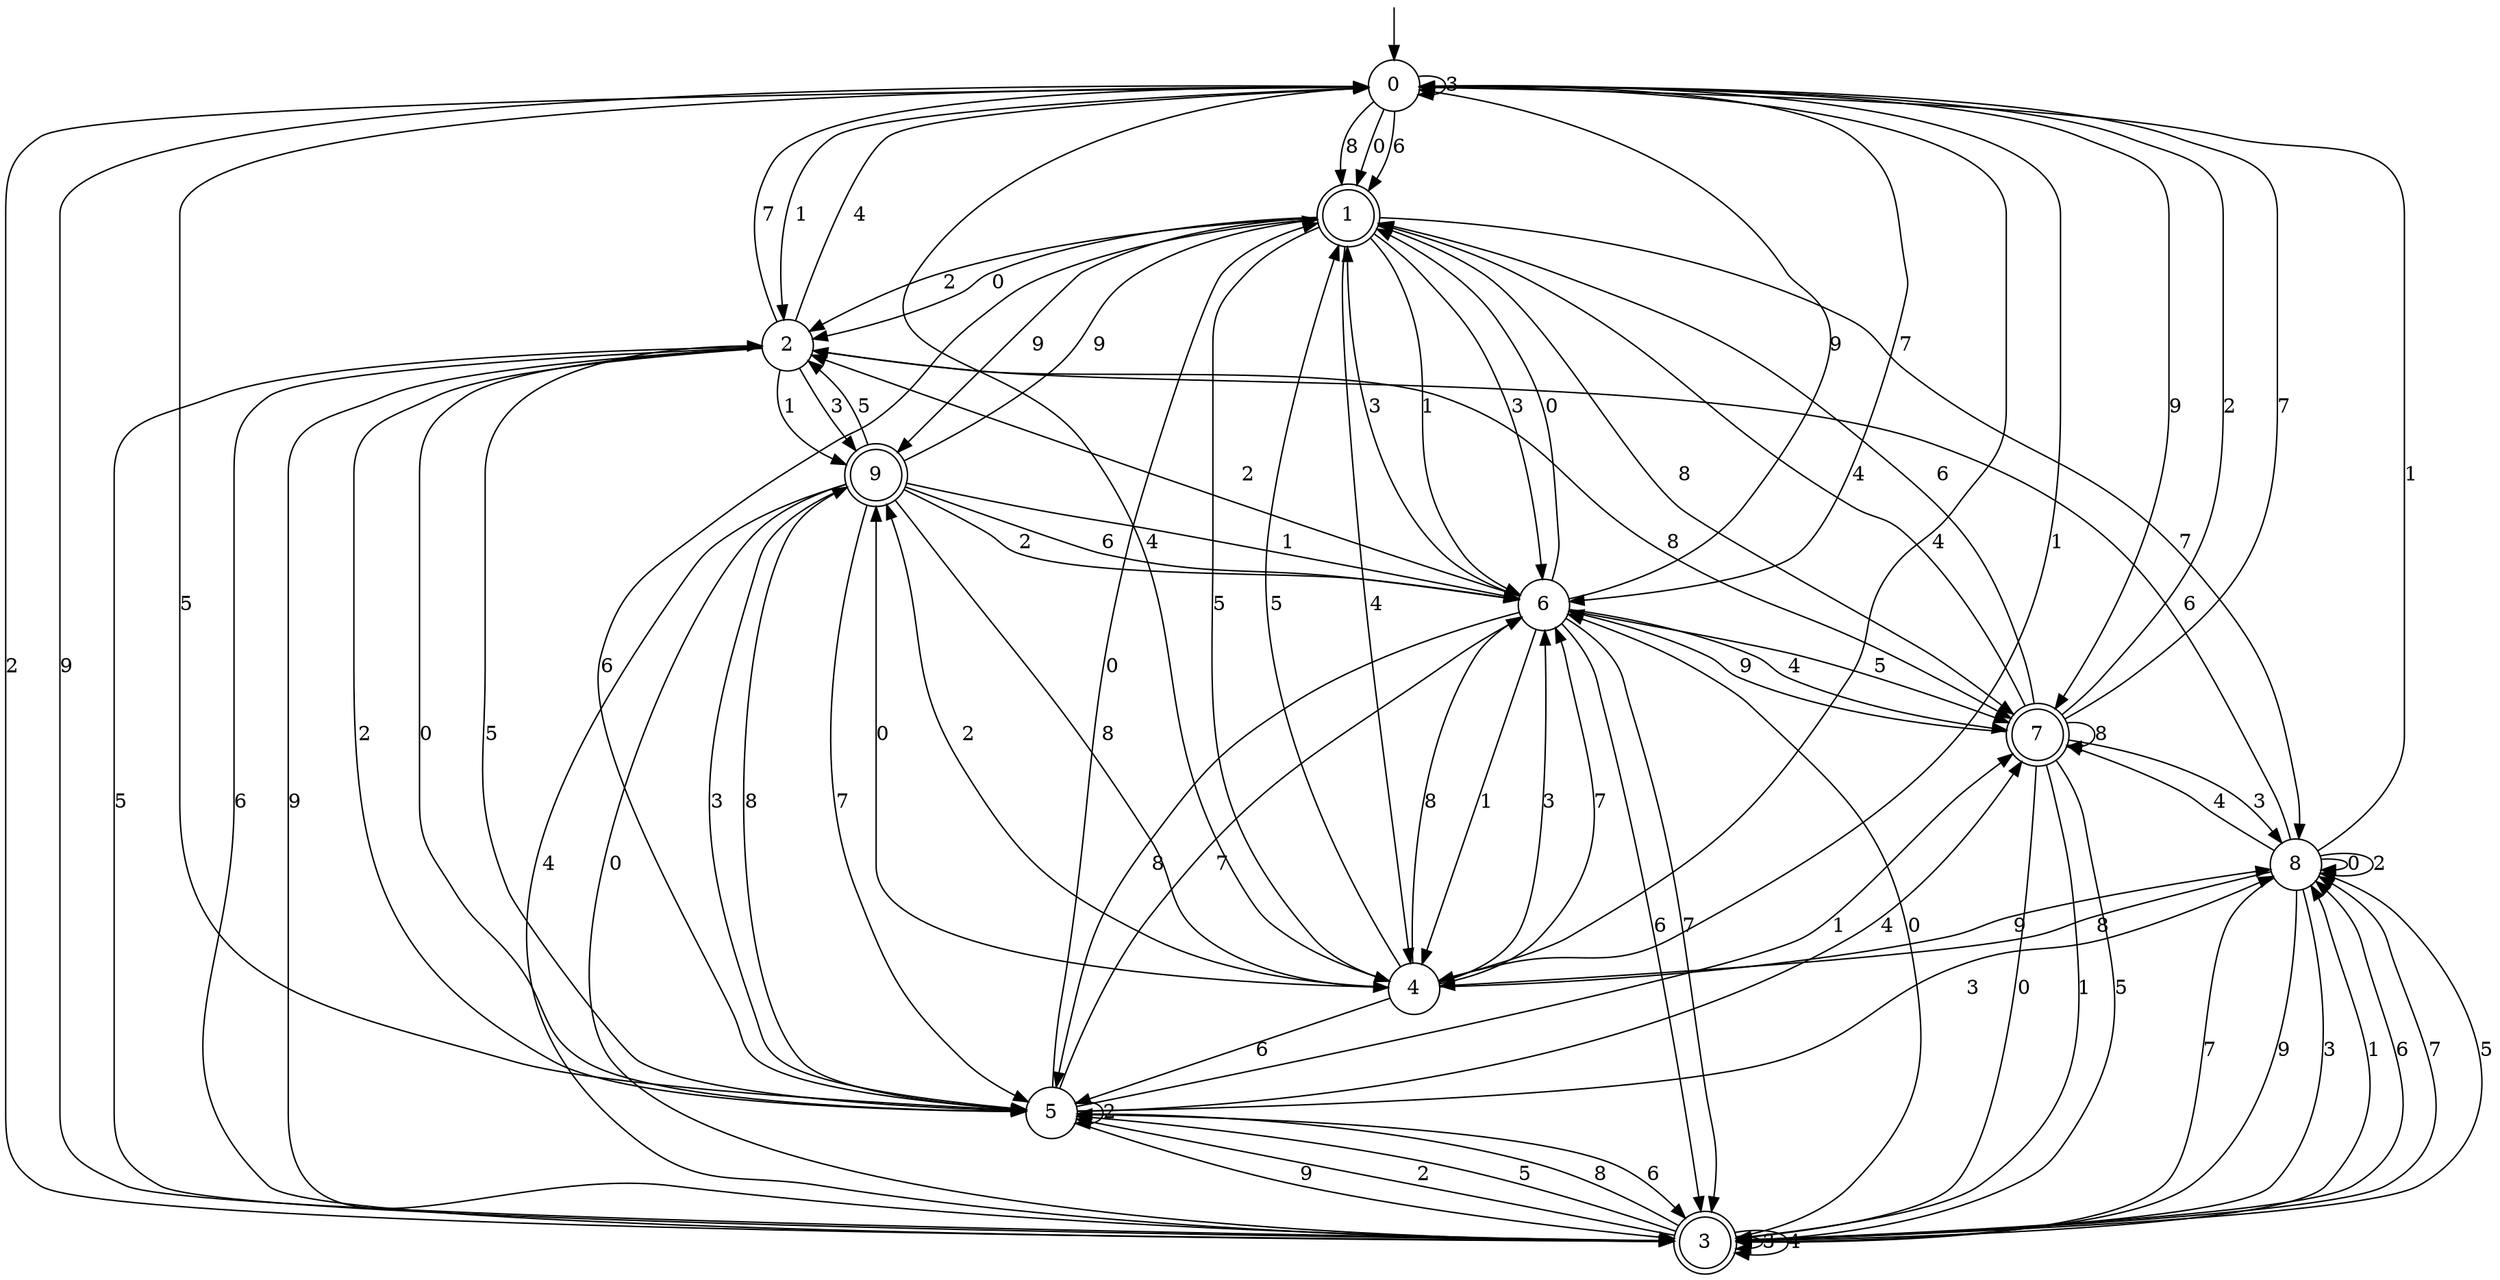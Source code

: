 digraph g {

	s0 [shape="circle" label="0"];
	s1 [shape="doublecircle" label="1"];
	s2 [shape="circle" label="2"];
	s3 [shape="doublecircle" label="3"];
	s4 [shape="circle" label="4"];
	s5 [shape="circle" label="5"];
	s6 [shape="circle" label="6"];
	s7 [shape="doublecircle" label="7"];
	s8 [shape="circle" label="8"];
	s9 [shape="doublecircle" label="9"];
	s0 -> s1 [label="0"];
	s0 -> s2 [label="1"];
	s0 -> s3 [label="2"];
	s0 -> s0 [label="3"];
	s0 -> s4 [label="4"];
	s0 -> s5 [label="5"];
	s0 -> s1 [label="6"];
	s0 -> s6 [label="7"];
	s0 -> s1 [label="8"];
	s0 -> s7 [label="9"];
	s1 -> s2 [label="0"];
	s1 -> s6 [label="1"];
	s1 -> s2 [label="2"];
	s1 -> s6 [label="3"];
	s1 -> s4 [label="4"];
	s1 -> s4 [label="5"];
	s1 -> s5 [label="6"];
	s1 -> s8 [label="7"];
	s1 -> s7 [label="8"];
	s1 -> s9 [label="9"];
	s2 -> s5 [label="0"];
	s2 -> s9 [label="1"];
	s2 -> s5 [label="2"];
	s2 -> s9 [label="3"];
	s2 -> s0 [label="4"];
	s2 -> s3 [label="5"];
	s2 -> s3 [label="6"];
	s2 -> s0 [label="7"];
	s2 -> s7 [label="8"];
	s2 -> s3 [label="9"];
	s3 -> s6 [label="0"];
	s3 -> s8 [label="1"];
	s3 -> s5 [label="2"];
	s3 -> s3 [label="3"];
	s3 -> s3 [label="4"];
	s3 -> s5 [label="5"];
	s3 -> s8 [label="6"];
	s3 -> s8 [label="7"];
	s3 -> s5 [label="8"];
	s3 -> s0 [label="9"];
	s4 -> s9 [label="0"];
	s4 -> s0 [label="1"];
	s4 -> s9 [label="2"];
	s4 -> s6 [label="3"];
	s4 -> s0 [label="4"];
	s4 -> s1 [label="5"];
	s4 -> s5 [label="6"];
	s4 -> s6 [label="7"];
	s4 -> s6 [label="8"];
	s4 -> s8 [label="9"];
	s5 -> s1 [label="0"];
	s5 -> s7 [label="1"];
	s5 -> s5 [label="2"];
	s5 -> s8 [label="3"];
	s5 -> s7 [label="4"];
	s5 -> s2 [label="5"];
	s5 -> s3 [label="6"];
	s5 -> s6 [label="7"];
	s5 -> s9 [label="8"];
	s5 -> s3 [label="9"];
	s6 -> s1 [label="0"];
	s6 -> s4 [label="1"];
	s6 -> s2 [label="2"];
	s6 -> s1 [label="3"];
	s6 -> s7 [label="4"];
	s6 -> s7 [label="5"];
	s6 -> s3 [label="6"];
	s6 -> s3 [label="7"];
	s6 -> s5 [label="8"];
	s6 -> s0 [label="9"];
	s7 -> s3 [label="0"];
	s7 -> s3 [label="1"];
	s7 -> s0 [label="2"];
	s7 -> s8 [label="3"];
	s7 -> s1 [label="4"];
	s7 -> s3 [label="5"];
	s7 -> s1 [label="6"];
	s7 -> s0 [label="7"];
	s7 -> s7 [label="8"];
	s7 -> s6 [label="9"];
	s8 -> s8 [label="0"];
	s8 -> s0 [label="1"];
	s8 -> s8 [label="2"];
	s8 -> s3 [label="3"];
	s8 -> s7 [label="4"];
	s8 -> s3 [label="5"];
	s8 -> s2 [label="6"];
	s8 -> s3 [label="7"];
	s8 -> s4 [label="8"];
	s8 -> s3 [label="9"];
	s9 -> s3 [label="0"];
	s9 -> s6 [label="1"];
	s9 -> s6 [label="2"];
	s9 -> s5 [label="3"];
	s9 -> s3 [label="4"];
	s9 -> s2 [label="5"];
	s9 -> s6 [label="6"];
	s9 -> s5 [label="7"];
	s9 -> s4 [label="8"];
	s9 -> s1 [label="9"];

__start0 [label="" shape="none" width="0" height="0"];
__start0 -> s0;

}
